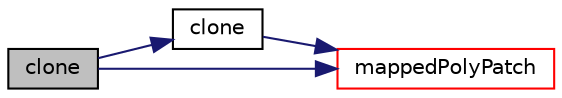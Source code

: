 digraph "clone"
{
  bgcolor="transparent";
  edge [fontname="Helvetica",fontsize="10",labelfontname="Helvetica",labelfontsize="10"];
  node [fontname="Helvetica",fontsize="10",shape=record];
  rankdir="LR";
  Node80 [label="clone",height=0.2,width=0.4,color="black", fillcolor="grey75", style="filled", fontcolor="black"];
  Node80 -> Node81 [color="midnightblue",fontsize="10",style="solid",fontname="Helvetica"];
  Node81 [label="clone",height=0.2,width=0.4,color="black",URL="$a26237.html#adbf8c0a436d777bd346c3ab2a4b087df",tooltip="Construct and return a clone, resetting the boundary mesh. "];
  Node81 -> Node82 [color="midnightblue",fontsize="10",style="solid",fontname="Helvetica"];
  Node82 [label="mappedPolyPatch",height=0.2,width=0.4,color="red",URL="$a26237.html#a3204b30aa6f9ab05950a8dc142b4a6a3",tooltip="Construct from components. "];
  Node80 -> Node82 [color="midnightblue",fontsize="10",style="solid",fontname="Helvetica"];
}
